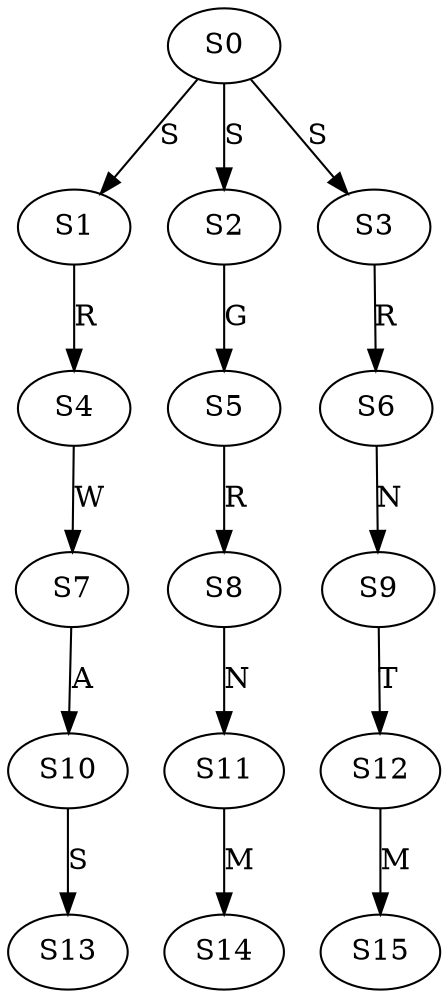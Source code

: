 strict digraph  {
	S0 -> S1 [ label = S ];
	S0 -> S2 [ label = S ];
	S0 -> S3 [ label = S ];
	S1 -> S4 [ label = R ];
	S2 -> S5 [ label = G ];
	S3 -> S6 [ label = R ];
	S4 -> S7 [ label = W ];
	S5 -> S8 [ label = R ];
	S6 -> S9 [ label = N ];
	S7 -> S10 [ label = A ];
	S8 -> S11 [ label = N ];
	S9 -> S12 [ label = T ];
	S10 -> S13 [ label = S ];
	S11 -> S14 [ label = M ];
	S12 -> S15 [ label = M ];
}
